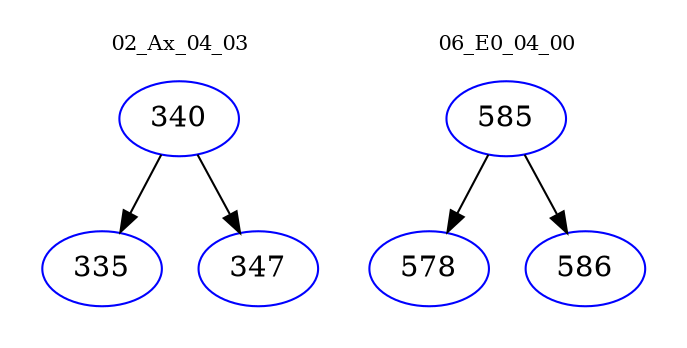 digraph{
subgraph cluster_0 {
color = white
label = "02_Ax_04_03";
fontsize=10;
T0_340 [label="340", color="blue"]
T0_340 -> T0_335 [color="black"]
T0_335 [label="335", color="blue"]
T0_340 -> T0_347 [color="black"]
T0_347 [label="347", color="blue"]
}
subgraph cluster_1 {
color = white
label = "06_E0_04_00";
fontsize=10;
T1_585 [label="585", color="blue"]
T1_585 -> T1_578 [color="black"]
T1_578 [label="578", color="blue"]
T1_585 -> T1_586 [color="black"]
T1_586 [label="586", color="blue"]
}
}
